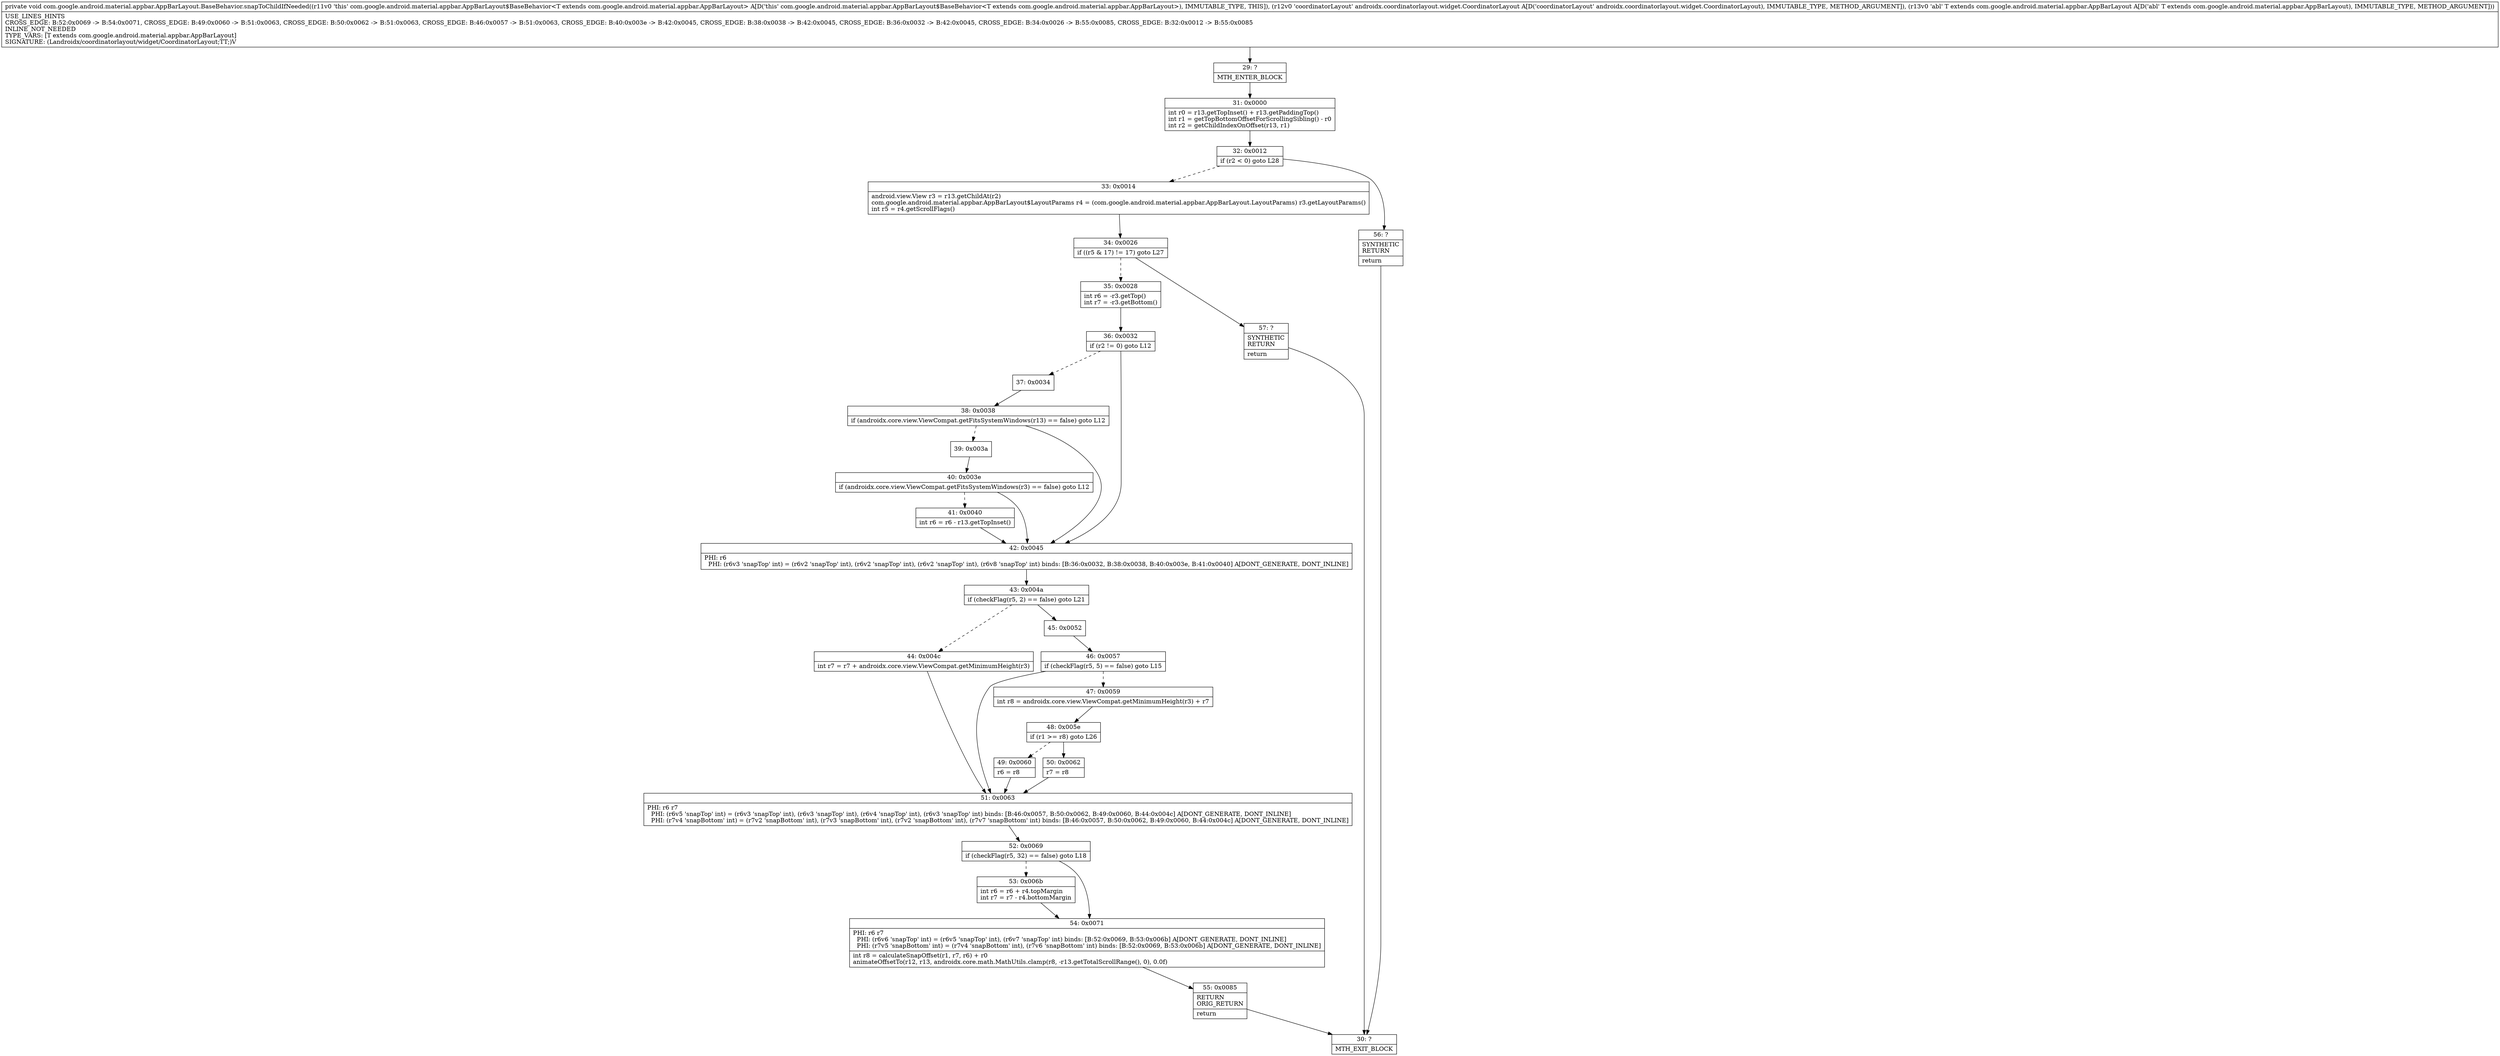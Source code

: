 digraph "CFG forcom.google.android.material.appbar.AppBarLayout.BaseBehavior.snapToChildIfNeeded(Landroidx\/coordinatorlayout\/widget\/CoordinatorLayout;Lcom\/google\/android\/material\/appbar\/AppBarLayout;)V" {
Node_29 [shape=record,label="{29\:\ ?|MTH_ENTER_BLOCK\l}"];
Node_31 [shape=record,label="{31\:\ 0x0000|int r0 = r13.getTopInset() + r13.getPaddingTop()\lint r1 = getTopBottomOffsetForScrollingSibling() \- r0\lint r2 = getChildIndexOnOffset(r13, r1)\l}"];
Node_32 [shape=record,label="{32\:\ 0x0012|if (r2 \< 0) goto L28\l}"];
Node_33 [shape=record,label="{33\:\ 0x0014|android.view.View r3 = r13.getChildAt(r2)\lcom.google.android.material.appbar.AppBarLayout$LayoutParams r4 = (com.google.android.material.appbar.AppBarLayout.LayoutParams) r3.getLayoutParams()\lint r5 = r4.getScrollFlags()\l}"];
Node_34 [shape=record,label="{34\:\ 0x0026|if ((r5 & 17) != 17) goto L27\l}"];
Node_35 [shape=record,label="{35\:\ 0x0028|int r6 = \-r3.getTop()\lint r7 = \-r3.getBottom()\l}"];
Node_36 [shape=record,label="{36\:\ 0x0032|if (r2 != 0) goto L12\l}"];
Node_37 [shape=record,label="{37\:\ 0x0034}"];
Node_38 [shape=record,label="{38\:\ 0x0038|if (androidx.core.view.ViewCompat.getFitsSystemWindows(r13) == false) goto L12\l}"];
Node_39 [shape=record,label="{39\:\ 0x003a}"];
Node_40 [shape=record,label="{40\:\ 0x003e|if (androidx.core.view.ViewCompat.getFitsSystemWindows(r3) == false) goto L12\l}"];
Node_41 [shape=record,label="{41\:\ 0x0040|int r6 = r6 \- r13.getTopInset()\l}"];
Node_42 [shape=record,label="{42\:\ 0x0045|PHI: r6 \l  PHI: (r6v3 'snapTop' int) = (r6v2 'snapTop' int), (r6v2 'snapTop' int), (r6v2 'snapTop' int), (r6v8 'snapTop' int) binds: [B:36:0x0032, B:38:0x0038, B:40:0x003e, B:41:0x0040] A[DONT_GENERATE, DONT_INLINE]\l}"];
Node_43 [shape=record,label="{43\:\ 0x004a|if (checkFlag(r5, 2) == false) goto L21\l}"];
Node_44 [shape=record,label="{44\:\ 0x004c|int r7 = r7 + androidx.core.view.ViewCompat.getMinimumHeight(r3)\l}"];
Node_51 [shape=record,label="{51\:\ 0x0063|PHI: r6 r7 \l  PHI: (r6v5 'snapTop' int) = (r6v3 'snapTop' int), (r6v3 'snapTop' int), (r6v4 'snapTop' int), (r6v3 'snapTop' int) binds: [B:46:0x0057, B:50:0x0062, B:49:0x0060, B:44:0x004c] A[DONT_GENERATE, DONT_INLINE]\l  PHI: (r7v4 'snapBottom' int) = (r7v2 'snapBottom' int), (r7v3 'snapBottom' int), (r7v2 'snapBottom' int), (r7v7 'snapBottom' int) binds: [B:46:0x0057, B:50:0x0062, B:49:0x0060, B:44:0x004c] A[DONT_GENERATE, DONT_INLINE]\l}"];
Node_52 [shape=record,label="{52\:\ 0x0069|if (checkFlag(r5, 32) == false) goto L18\l}"];
Node_53 [shape=record,label="{53\:\ 0x006b|int r6 = r6 + r4.topMargin\lint r7 = r7 \- r4.bottomMargin\l}"];
Node_54 [shape=record,label="{54\:\ 0x0071|PHI: r6 r7 \l  PHI: (r6v6 'snapTop' int) = (r6v5 'snapTop' int), (r6v7 'snapTop' int) binds: [B:52:0x0069, B:53:0x006b] A[DONT_GENERATE, DONT_INLINE]\l  PHI: (r7v5 'snapBottom' int) = (r7v4 'snapBottom' int), (r7v6 'snapBottom' int) binds: [B:52:0x0069, B:53:0x006b] A[DONT_GENERATE, DONT_INLINE]\l|int r8 = calculateSnapOffset(r1, r7, r6) + r0\lanimateOffsetTo(r12, r13, androidx.core.math.MathUtils.clamp(r8, \-r13.getTotalScrollRange(), 0), 0.0f)\l}"];
Node_55 [shape=record,label="{55\:\ 0x0085|RETURN\lORIG_RETURN\l|return\l}"];
Node_30 [shape=record,label="{30\:\ ?|MTH_EXIT_BLOCK\l}"];
Node_45 [shape=record,label="{45\:\ 0x0052}"];
Node_46 [shape=record,label="{46\:\ 0x0057|if (checkFlag(r5, 5) == false) goto L15\l}"];
Node_47 [shape=record,label="{47\:\ 0x0059|int r8 = androidx.core.view.ViewCompat.getMinimumHeight(r3) + r7\l}"];
Node_48 [shape=record,label="{48\:\ 0x005e|if (r1 \>= r8) goto L26\l}"];
Node_49 [shape=record,label="{49\:\ 0x0060|r6 = r8\l}"];
Node_50 [shape=record,label="{50\:\ 0x0062|r7 = r8\l}"];
Node_57 [shape=record,label="{57\:\ ?|SYNTHETIC\lRETURN\l|return\l}"];
Node_56 [shape=record,label="{56\:\ ?|SYNTHETIC\lRETURN\l|return\l}"];
MethodNode[shape=record,label="{private void com.google.android.material.appbar.AppBarLayout.BaseBehavior.snapToChildIfNeeded((r11v0 'this' com.google.android.material.appbar.AppBarLayout$BaseBehavior\<T extends com.google.android.material.appbar.AppBarLayout\> A[D('this' com.google.android.material.appbar.AppBarLayout$BaseBehavior\<T extends com.google.android.material.appbar.AppBarLayout\>), IMMUTABLE_TYPE, THIS]), (r12v0 'coordinatorLayout' androidx.coordinatorlayout.widget.CoordinatorLayout A[D('coordinatorLayout' androidx.coordinatorlayout.widget.CoordinatorLayout), IMMUTABLE_TYPE, METHOD_ARGUMENT]), (r13v0 'abl' T extends com.google.android.material.appbar.AppBarLayout A[D('abl' T extends com.google.android.material.appbar.AppBarLayout), IMMUTABLE_TYPE, METHOD_ARGUMENT]))  | USE_LINES_HINTS\lCROSS_EDGE: B:52:0x0069 \-\> B:54:0x0071, CROSS_EDGE: B:49:0x0060 \-\> B:51:0x0063, CROSS_EDGE: B:50:0x0062 \-\> B:51:0x0063, CROSS_EDGE: B:46:0x0057 \-\> B:51:0x0063, CROSS_EDGE: B:40:0x003e \-\> B:42:0x0045, CROSS_EDGE: B:38:0x0038 \-\> B:42:0x0045, CROSS_EDGE: B:36:0x0032 \-\> B:42:0x0045, CROSS_EDGE: B:34:0x0026 \-\> B:55:0x0085, CROSS_EDGE: B:32:0x0012 \-\> B:55:0x0085\lINLINE_NOT_NEEDED\lTYPE_VARS: [T extends com.google.android.material.appbar.AppBarLayout]\lSIGNATURE: (Landroidx\/coordinatorlayout\/widget\/CoordinatorLayout;TT;)V\l}"];
MethodNode -> Node_29;Node_29 -> Node_31;
Node_31 -> Node_32;
Node_32 -> Node_33[style=dashed];
Node_32 -> Node_56;
Node_33 -> Node_34;
Node_34 -> Node_35[style=dashed];
Node_34 -> Node_57;
Node_35 -> Node_36;
Node_36 -> Node_37[style=dashed];
Node_36 -> Node_42;
Node_37 -> Node_38;
Node_38 -> Node_39[style=dashed];
Node_38 -> Node_42;
Node_39 -> Node_40;
Node_40 -> Node_41[style=dashed];
Node_40 -> Node_42;
Node_41 -> Node_42;
Node_42 -> Node_43;
Node_43 -> Node_44[style=dashed];
Node_43 -> Node_45;
Node_44 -> Node_51;
Node_51 -> Node_52;
Node_52 -> Node_53[style=dashed];
Node_52 -> Node_54;
Node_53 -> Node_54;
Node_54 -> Node_55;
Node_55 -> Node_30;
Node_45 -> Node_46;
Node_46 -> Node_47[style=dashed];
Node_46 -> Node_51;
Node_47 -> Node_48;
Node_48 -> Node_49[style=dashed];
Node_48 -> Node_50;
Node_49 -> Node_51;
Node_50 -> Node_51;
Node_57 -> Node_30;
Node_56 -> Node_30;
}

